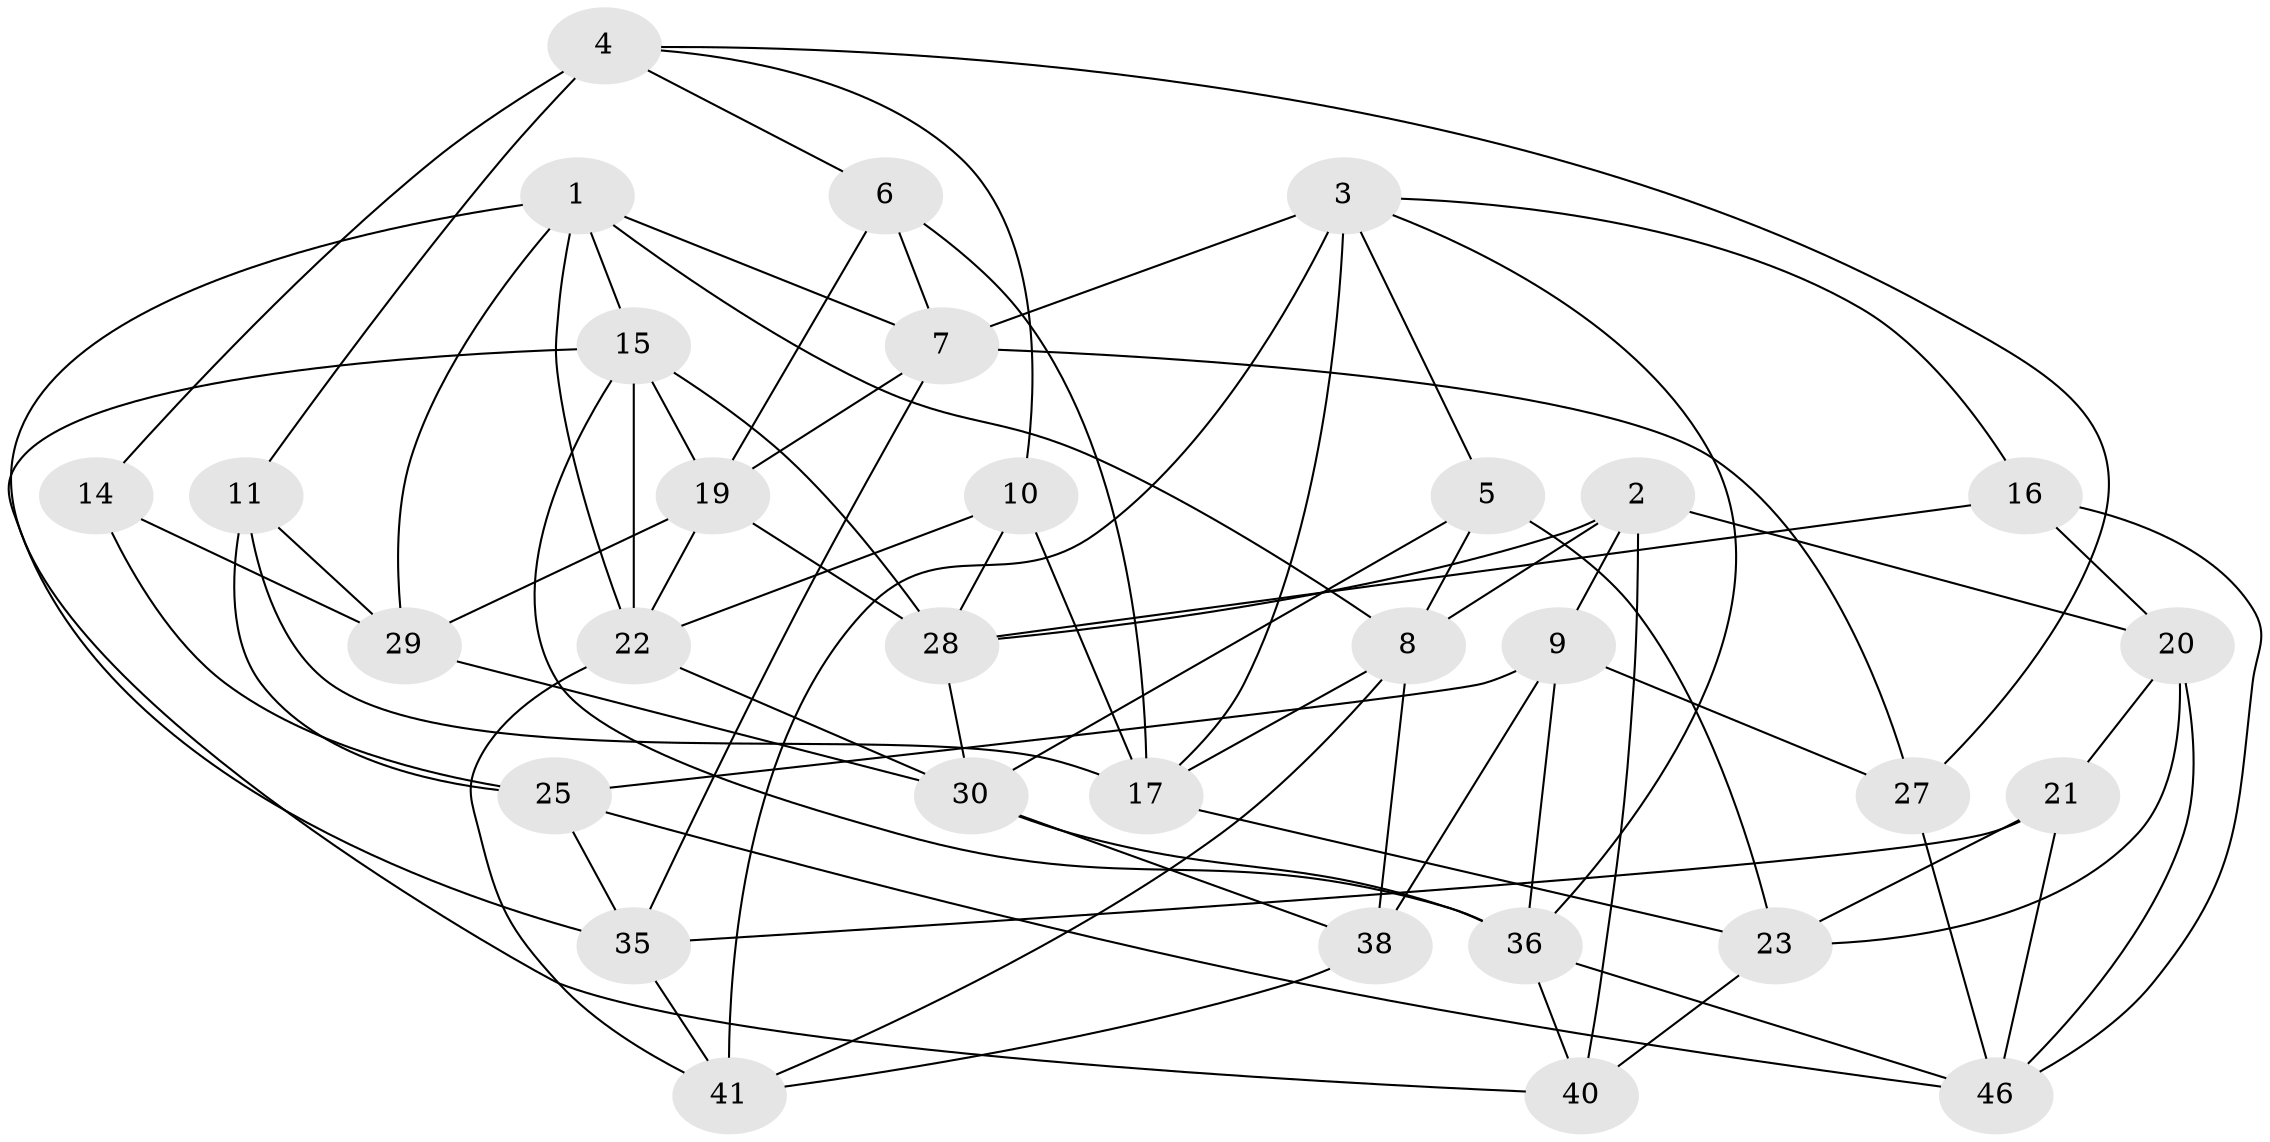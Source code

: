 // original degree distribution, {4: 1.0}
// Generated by graph-tools (version 1.1) at 2025/42/03/06/25 10:42:20]
// undirected, 31 vertices, 78 edges
graph export_dot {
graph [start="1"]
  node [color=gray90,style=filled];
  1 [super="+13"];
  2 [super="+53"];
  3 [super="+26"];
  4 [super="+12"];
  5;
  6;
  7 [super="+33"];
  8 [super="+48"];
  9 [super="+24"];
  10;
  11;
  14 [super="+18"];
  15 [super="+32"];
  16;
  17 [super="+45"];
  19 [super="+31"];
  20 [super="+44"];
  21;
  22 [super="+39"];
  23 [super="+43"];
  25 [super="+34"];
  27;
  28 [super="+50"];
  29 [super="+49"];
  30 [super="+51"];
  35 [super="+37"];
  36 [super="+42"];
  38;
  40;
  41 [super="+52"];
  46 [super="+47"];
  1 -- 8;
  1 -- 35;
  1 -- 7;
  1 -- 22;
  1 -- 15;
  1 -- 29;
  2 -- 20;
  2 -- 8;
  2 -- 9 [weight=2];
  2 -- 40;
  2 -- 28;
  3 -- 41;
  3 -- 16;
  3 -- 36;
  3 -- 5;
  3 -- 7;
  3 -- 17;
  4 -- 10;
  4 -- 11;
  4 -- 27;
  4 -- 6;
  4 -- 14 [weight=2];
  5 -- 30;
  5 -- 8;
  5 -- 23;
  6 -- 17;
  6 -- 7;
  6 -- 19;
  7 -- 27;
  7 -- 35;
  7 -- 19;
  8 -- 38;
  8 -- 41;
  8 -- 17;
  9 -- 38;
  9 -- 36;
  9 -- 27;
  9 -- 25;
  10 -- 17;
  10 -- 28;
  10 -- 22;
  11 -- 29;
  11 -- 25;
  11 -- 17;
  14 -- 25 [weight=2];
  14 -- 29 [weight=2];
  15 -- 19;
  15 -- 36;
  15 -- 28;
  15 -- 40;
  15 -- 22;
  16 -- 20;
  16 -- 46;
  16 -- 28;
  17 -- 23;
  19 -- 22;
  19 -- 29;
  19 -- 28;
  20 -- 46;
  20 -- 21;
  20 -- 23 [weight=2];
  21 -- 35;
  21 -- 46;
  21 -- 23;
  22 -- 30;
  22 -- 41;
  23 -- 40;
  25 -- 46;
  25 -- 35;
  27 -- 46;
  28 -- 30;
  29 -- 30;
  30 -- 36;
  30 -- 38;
  35 -- 41 [weight=2];
  36 -- 40;
  36 -- 46;
  38 -- 41;
}
